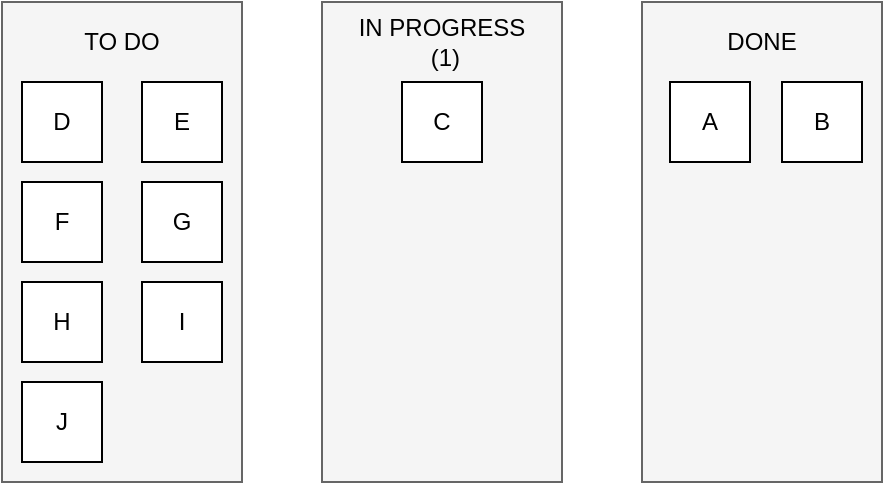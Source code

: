 <mxfile>
    <diagram id="T9uuaTeBy4bPSP1g8a4x" name="Page-1">
        <mxGraphModel dx="750" dy="569" grid="1" gridSize="10" guides="1" tooltips="1" connect="1" arrows="1" fold="1" page="1" pageScale="1" pageWidth="827" pageHeight="1169" background="#FFFFFF" math="0" shadow="0">
            <root>
                <mxCell id="0"/>
                <mxCell id="1" parent="0"/>
                <mxCell id="202" value="" style="rounded=0;whiteSpace=wrap;html=1;fillColor=#f5f5f5;fontColor=#333333;strokeColor=#666666;" parent="1" vertex="1">
                    <mxGeometry x="240" y="40" width="120" height="240" as="geometry"/>
                </mxCell>
                <mxCell id="201" value="" style="rounded=0;whiteSpace=wrap;html=1;fillColor=#f5f5f5;fontColor=#333333;strokeColor=#666666;" parent="1" vertex="1">
                    <mxGeometry x="80" y="40" width="120" height="240" as="geometry"/>
                </mxCell>
                <mxCell id="198" value="" style="rounded=0;whiteSpace=wrap;html=1;fillColor=#f5f5f5;fontColor=#333333;strokeColor=#666666;" parent="1" vertex="1">
                    <mxGeometry x="400" y="40" width="120" height="240" as="geometry"/>
                </mxCell>
                <mxCell id="164" value="D" style="rounded=0;whiteSpace=wrap;html=1;" parent="1" vertex="1">
                    <mxGeometry x="90" y="80" width="40" height="40" as="geometry"/>
                </mxCell>
                <mxCell id="165" value="E" style="rounded=0;whiteSpace=wrap;html=1;" parent="1" vertex="1">
                    <mxGeometry x="150" y="80" width="40" height="40" as="geometry"/>
                </mxCell>
                <mxCell id="166" value="F" style="rounded=0;whiteSpace=wrap;html=1;" parent="1" vertex="1">
                    <mxGeometry x="90" y="130" width="40" height="40" as="geometry"/>
                </mxCell>
                <mxCell id="167" value="G" style="rounded=0;whiteSpace=wrap;html=1;" parent="1" vertex="1">
                    <mxGeometry x="150" y="130" width="40" height="40" as="geometry"/>
                </mxCell>
                <mxCell id="171" value="TO DO" style="text;html=1;strokeColor=none;fillColor=none;align=center;verticalAlign=middle;whiteSpace=wrap;rounded=0;" parent="1" vertex="1">
                    <mxGeometry x="100" y="40" width="80" height="40" as="geometry"/>
                </mxCell>
                <mxCell id="176" value="C" style="rounded=0;whiteSpace=wrap;html=1;" parent="1" vertex="1">
                    <mxGeometry x="280" y="80" width="40" height="40" as="geometry"/>
                </mxCell>
                <mxCell id="182" value="IN PROGRESS&lt;br&gt;&amp;nbsp;(1)" style="text;html=1;strokeColor=none;fillColor=none;align=center;verticalAlign=middle;whiteSpace=wrap;rounded=0;" parent="1" vertex="1">
                    <mxGeometry x="240" y="40" width="120" height="40" as="geometry"/>
                </mxCell>
                <mxCell id="189" value="A" style="rounded=0;whiteSpace=wrap;html=1;" parent="1" vertex="1">
                    <mxGeometry x="414" y="80" width="40" height="40" as="geometry"/>
                </mxCell>
                <mxCell id="190" value="B" style="rounded=0;whiteSpace=wrap;html=1;" parent="1" vertex="1">
                    <mxGeometry x="470" y="80" width="40" height="40" as="geometry"/>
                </mxCell>
                <mxCell id="195" value="DONE" style="text;html=1;strokeColor=none;fillColor=none;align=center;verticalAlign=middle;whiteSpace=wrap;rounded=0;" parent="1" vertex="1">
                    <mxGeometry x="420" y="40" width="80" height="40" as="geometry"/>
                </mxCell>
                <mxCell id="203" value="H" style="rounded=0;whiteSpace=wrap;html=1;" parent="1" vertex="1">
                    <mxGeometry x="90" y="180" width="40" height="40" as="geometry"/>
                </mxCell>
                <mxCell id="204" value="I" style="rounded=0;whiteSpace=wrap;html=1;" parent="1" vertex="1">
                    <mxGeometry x="150" y="180" width="40" height="40" as="geometry"/>
                </mxCell>
                <mxCell id="205" value="J" style="rounded=0;whiteSpace=wrap;html=1;" parent="1" vertex="1">
                    <mxGeometry x="90" y="230" width="40" height="40" as="geometry"/>
                </mxCell>
            </root>
        </mxGraphModel>
    </diagram>
</mxfile>